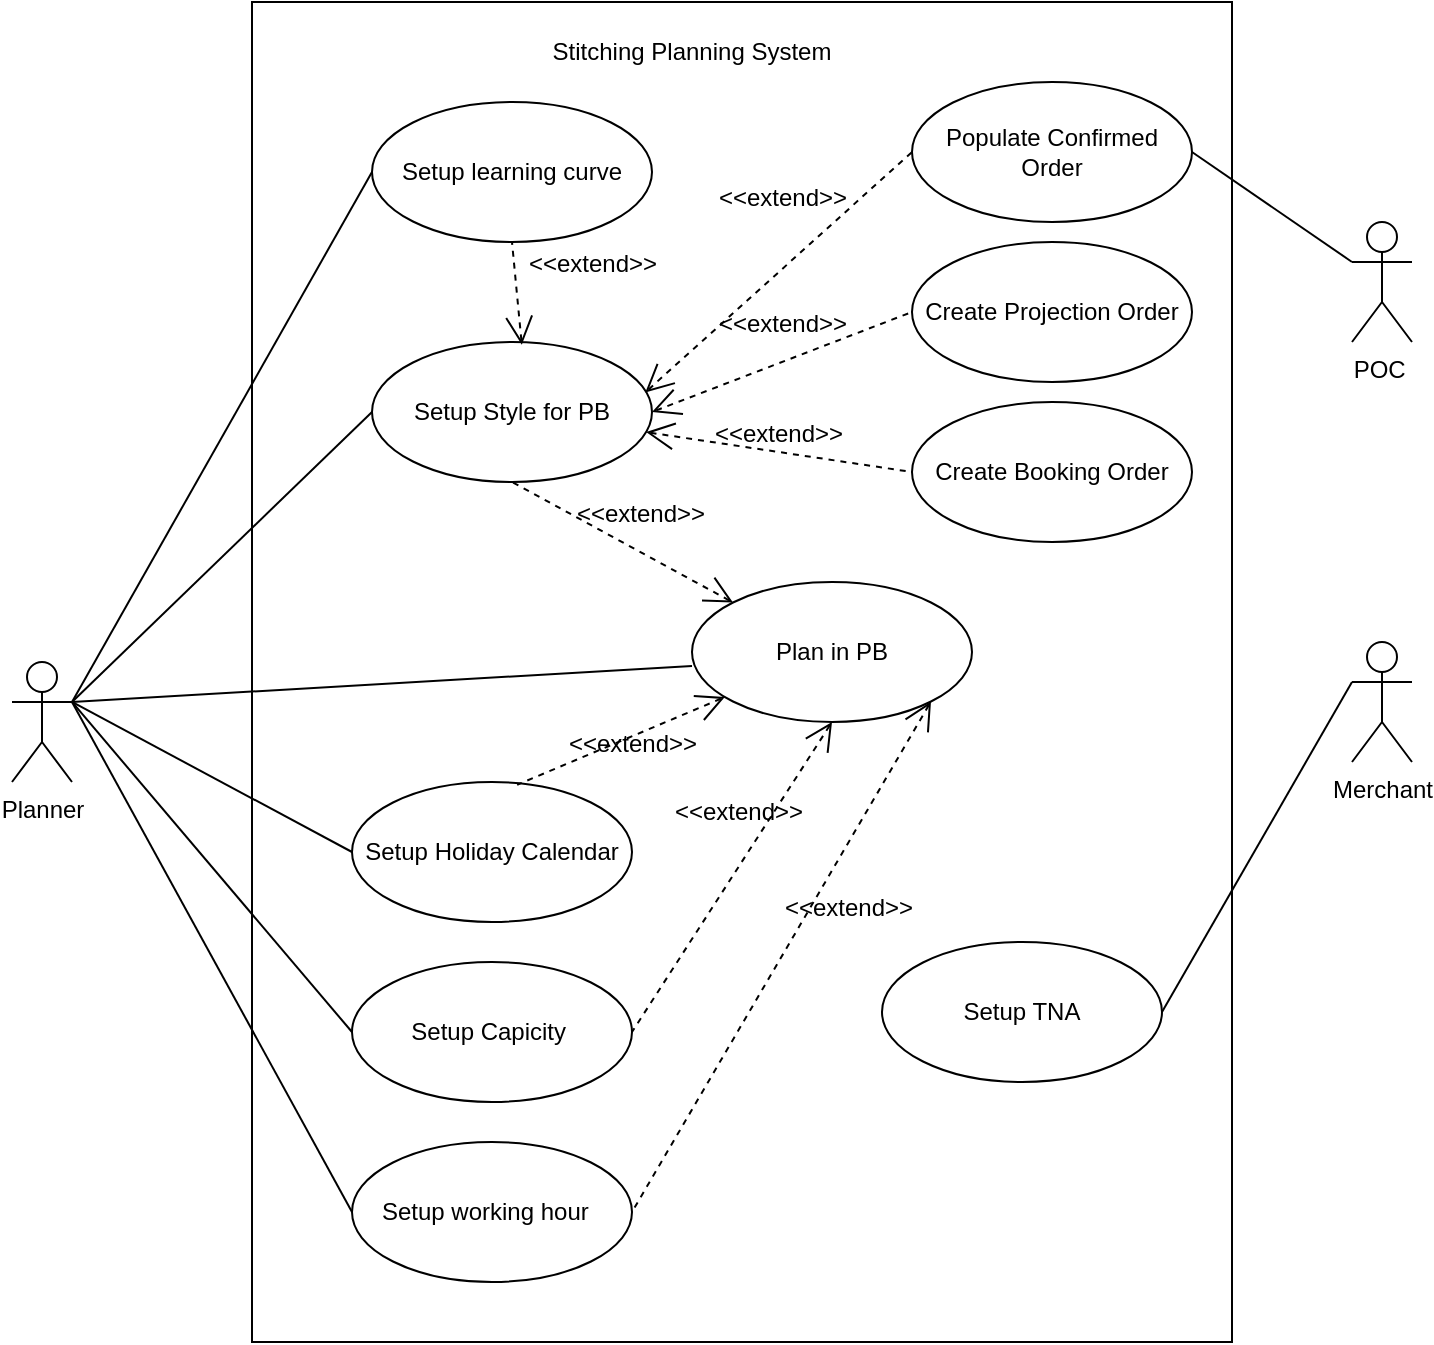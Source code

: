 <mxfile version="16.5.3" type="device"><diagram id="ALnKponOzt4VuiTurYae" name="Page-1"><mxGraphModel dx="794" dy="541" grid="1" gridSize="10" guides="1" tooltips="1" connect="1" arrows="1" fold="1" page="1" pageScale="1" pageWidth="850" pageHeight="1100" math="0" shadow="0"><root><mxCell id="0"/><mxCell id="1" parent="0"/><mxCell id="EBCxUIKVuTzScL9Nidse-2" value="Planner" style="shape=umlActor;verticalLabelPosition=bottom;verticalAlign=top;html=1;outlineConnect=0;" parent="1" vertex="1"><mxGeometry x="30" y="340" width="30" height="60" as="geometry"/></mxCell><mxCell id="EBCxUIKVuTzScL9Nidse-5" value="Merchant" style="shape=umlActor;verticalLabelPosition=bottom;verticalAlign=top;html=1;outlineConnect=0;" parent="1" vertex="1"><mxGeometry x="700" y="330" width="30" height="60" as="geometry"/></mxCell><mxCell id="EBCxUIKVuTzScL9Nidse-11" value="" style="rounded=0;whiteSpace=wrap;html=1;" parent="1" vertex="1"><mxGeometry x="150" y="10" width="490" height="670" as="geometry"/></mxCell><mxCell id="oDzVrae0to3VzGx-cAxR-1" value="Stitching Planning System" style="text;html=1;strokeColor=none;fillColor=none;align=center;verticalAlign=middle;whiteSpace=wrap;rounded=0;" vertex="1" parent="1"><mxGeometry x="290" y="20" width="160" height="30" as="geometry"/></mxCell><mxCell id="oDzVrae0to3VzGx-cAxR-3" value="Plan in PB" style="ellipse;whiteSpace=wrap;html=1;fontSize=12;" vertex="1" parent="1"><mxGeometry x="370" y="300" width="140" height="70" as="geometry"/></mxCell><mxCell id="oDzVrae0to3VzGx-cAxR-4" value="Setup Style for PB" style="ellipse;whiteSpace=wrap;html=1;fontSize=12;" vertex="1" parent="1"><mxGeometry x="210" y="180" width="140" height="70" as="geometry"/></mxCell><mxCell id="oDzVrae0to3VzGx-cAxR-5" value="Create Projection Order" style="ellipse;whiteSpace=wrap;html=1;fontSize=12;" vertex="1" parent="1"><mxGeometry x="480" y="130" width="140" height="70" as="geometry"/></mxCell><mxCell id="oDzVrae0to3VzGx-cAxR-6" value="Create Booking Order" style="ellipse;whiteSpace=wrap;html=1;fontSize=12;" vertex="1" parent="1"><mxGeometry x="480" y="210" width="140" height="70" as="geometry"/></mxCell><mxCell id="oDzVrae0to3VzGx-cAxR-7" value="Setup Holiday Calendar" style="ellipse;whiteSpace=wrap;html=1;fontSize=12;" vertex="1" parent="1"><mxGeometry x="200" y="400" width="140" height="70" as="geometry"/></mxCell><mxCell id="oDzVrae0to3VzGx-cAxR-8" value="Setup learning curve" style="ellipse;whiteSpace=wrap;html=1;fontSize=12;" vertex="1" parent="1"><mxGeometry x="210" y="60" width="140" height="70" as="geometry"/></mxCell><mxCell id="oDzVrae0to3VzGx-cAxR-9" value="Setup Capicity&amp;nbsp;" style="ellipse;whiteSpace=wrap;html=1;fontSize=12;" vertex="1" parent="1"><mxGeometry x="200" y="490" width="140" height="70" as="geometry"/></mxCell><mxCell id="oDzVrae0to3VzGx-cAxR-10" value="Setup working hour&amp;nbsp;&amp;nbsp;" style="ellipse;whiteSpace=wrap;html=1;fontSize=12;" vertex="1" parent="1"><mxGeometry x="200" y="580" width="140" height="70" as="geometry"/></mxCell><mxCell id="oDzVrae0to3VzGx-cAxR-11" value="Setup TNA" style="ellipse;whiteSpace=wrap;html=1;fontSize=12;" vertex="1" parent="1"><mxGeometry x="465" y="480" width="140" height="70" as="geometry"/></mxCell><mxCell id="oDzVrae0to3VzGx-cAxR-12" value="Populate Confirmed Order" style="ellipse;whiteSpace=wrap;html=1;fontSize=12;" vertex="1" parent="1"><mxGeometry x="480" y="50" width="140" height="70" as="geometry"/></mxCell><mxCell id="oDzVrae0to3VzGx-cAxR-13" value="" style="edgeStyle=none;html=1;endArrow=none;verticalAlign=bottom;rounded=0;fontSize=12;entryX=0;entryY=0.333;entryDx=0;entryDy=0;entryPerimeter=0;exitX=1;exitY=0.5;exitDx=0;exitDy=0;" edge="1" parent="1" source="oDzVrae0to3VzGx-cAxR-11" target="EBCxUIKVuTzScL9Nidse-5"><mxGeometry width="160" relative="1" as="geometry"><mxPoint x="550" y="384.5" as="sourcePoint"/><mxPoint x="710" y="384.5" as="targetPoint"/></mxGeometry></mxCell><mxCell id="oDzVrae0to3VzGx-cAxR-16" value="POC&amp;nbsp;" style="shape=umlActor;html=1;verticalLabelPosition=bottom;verticalAlign=top;align=center;fontSize=12;" vertex="1" parent="1"><mxGeometry x="700" y="120" width="30" height="60" as="geometry"/></mxCell><mxCell id="oDzVrae0to3VzGx-cAxR-17" value="" style="edgeStyle=none;html=1;endArrow=none;verticalAlign=bottom;rounded=0;fontSize=12;exitX=1;exitY=0.5;exitDx=0;exitDy=0;entryX=0;entryY=0.333;entryDx=0;entryDy=0;entryPerimeter=0;" edge="1" parent="1" source="oDzVrae0to3VzGx-cAxR-12" target="oDzVrae0to3VzGx-cAxR-16"><mxGeometry width="160" relative="1" as="geometry"><mxPoint x="540" y="520" as="sourcePoint"/><mxPoint x="700" y="520" as="targetPoint"/></mxGeometry></mxCell><mxCell id="oDzVrae0to3VzGx-cAxR-18" value="" style="edgeStyle=none;html=1;endArrow=none;verticalAlign=bottom;rounded=0;fontSize=12;entryX=0;entryY=0.6;entryDx=0;entryDy=0;entryPerimeter=0;exitX=1;exitY=0.333;exitDx=0;exitDy=0;exitPerimeter=0;" edge="1" parent="1" source="EBCxUIKVuTzScL9Nidse-2" target="oDzVrae0to3VzGx-cAxR-3"><mxGeometry width="160" relative="1" as="geometry"><mxPoint x="70" y="210" as="sourcePoint"/><mxPoint x="230" y="210" as="targetPoint"/></mxGeometry></mxCell><mxCell id="oDzVrae0to3VzGx-cAxR-19" value="" style="edgeStyle=none;html=1;endArrow=none;verticalAlign=bottom;rounded=0;fontSize=12;exitX=1;exitY=0.333;exitDx=0;exitDy=0;exitPerimeter=0;entryX=0;entryY=0.5;entryDx=0;entryDy=0;" edge="1" parent="1" source="EBCxUIKVuTzScL9Nidse-2" target="oDzVrae0to3VzGx-cAxR-4"><mxGeometry width="160" relative="1" as="geometry"><mxPoint x="350" y="390" as="sourcePoint"/><mxPoint x="510" y="390" as="targetPoint"/></mxGeometry></mxCell><mxCell id="oDzVrae0to3VzGx-cAxR-22" value="" style="edgeStyle=none;html=1;endArrow=none;verticalAlign=bottom;rounded=0;fontSize=12;entryX=0;entryY=0.5;entryDx=0;entryDy=0;exitX=1;exitY=0.333;exitDx=0;exitDy=0;exitPerimeter=0;" edge="1" parent="1" source="EBCxUIKVuTzScL9Nidse-2" target="oDzVrae0to3VzGx-cAxR-7"><mxGeometry width="160" relative="1" as="geometry"><mxPoint x="40" y="300" as="sourcePoint"/><mxPoint x="210" y="300" as="targetPoint"/></mxGeometry></mxCell><mxCell id="oDzVrae0to3VzGx-cAxR-23" value="" style="edgeStyle=none;html=1;endArrow=none;verticalAlign=bottom;rounded=0;fontSize=12;exitX=1;exitY=0.333;exitDx=0;exitDy=0;exitPerimeter=0;entryX=0;entryY=0.5;entryDx=0;entryDy=0;" edge="1" parent="1" source="EBCxUIKVuTzScL9Nidse-2" target="oDzVrae0to3VzGx-cAxR-9"><mxGeometry width="160" relative="1" as="geometry"><mxPoint x="350" y="390" as="sourcePoint"/><mxPoint x="510" y="390" as="targetPoint"/></mxGeometry></mxCell><mxCell id="oDzVrae0to3VzGx-cAxR-24" value="" style="edgeStyle=none;html=1;endArrow=none;verticalAlign=bottom;rounded=0;fontSize=12;exitX=1;exitY=0.333;exitDx=0;exitDy=0;exitPerimeter=0;entryX=0;entryY=0.5;entryDx=0;entryDy=0;" edge="1" parent="1" source="EBCxUIKVuTzScL9Nidse-2" target="oDzVrae0to3VzGx-cAxR-10"><mxGeometry width="160" relative="1" as="geometry"><mxPoint x="80" y="360" as="sourcePoint"/><mxPoint x="215.04" y="585.99" as="targetPoint"/></mxGeometry></mxCell><mxCell id="oDzVrae0to3VzGx-cAxR-25" value="" style="edgeStyle=none;html=1;endArrow=none;verticalAlign=bottom;rounded=0;fontSize=12;entryX=0;entryY=0.5;entryDx=0;entryDy=0;exitX=1;exitY=0.333;exitDx=0;exitDy=0;exitPerimeter=0;" edge="1" parent="1" source="EBCxUIKVuTzScL9Nidse-2" target="oDzVrae0to3VzGx-cAxR-8"><mxGeometry width="160" relative="1" as="geometry"><mxPoint x="70" y="350" as="sourcePoint"/><mxPoint x="210" y="665" as="targetPoint"/></mxGeometry></mxCell><mxCell id="oDzVrae0to3VzGx-cAxR-27" value="&amp;lt;&amp;lt;extend&amp;gt;&amp;gt;" style="edgeStyle=none;html=1;startArrow=open;endArrow=none;startSize=12;verticalAlign=bottom;dashed=1;labelBackgroundColor=none;rounded=0;fontSize=12;entryX=0;entryY=0.5;entryDx=0;entryDy=0;exitX=0.976;exitY=0.36;exitDx=0;exitDy=0;exitPerimeter=0;" edge="1" parent="1" source="oDzVrae0to3VzGx-cAxR-4" target="oDzVrae0to3VzGx-cAxR-12"><mxGeometry x="0.223" y="20" width="160" relative="1" as="geometry"><mxPoint x="340" y="184.5" as="sourcePoint"/><mxPoint x="430" y="185" as="targetPoint"/><mxPoint as="offset"/></mxGeometry></mxCell><mxCell id="oDzVrae0to3VzGx-cAxR-28" value="&amp;lt;&amp;lt;extend&amp;gt;&amp;gt;" style="edgeStyle=none;html=1;startArrow=open;endArrow=none;startSize=12;verticalAlign=bottom;dashed=1;labelBackgroundColor=none;rounded=0;fontSize=12;exitX=1;exitY=0.5;exitDx=0;exitDy=0;entryX=0;entryY=0.5;entryDx=0;entryDy=0;" edge="1" parent="1" source="oDzVrae0to3VzGx-cAxR-4" target="oDzVrae0to3VzGx-cAxR-5"><mxGeometry x="0.045" y="9" width="160" relative="1" as="geometry"><mxPoint x="320" y="254.5" as="sourcePoint"/><mxPoint x="430" y="255" as="targetPoint"/><mxPoint as="offset"/></mxGeometry></mxCell><mxCell id="oDzVrae0to3VzGx-cAxR-29" value="&amp;lt;&amp;lt;extend&amp;gt;&amp;gt;" style="edgeStyle=none;html=1;startArrow=open;endArrow=none;startSize=12;verticalAlign=bottom;dashed=1;labelBackgroundColor=none;rounded=0;fontSize=12;entryX=0;entryY=0.5;entryDx=0;entryDy=0;" edge="1" parent="1" source="oDzVrae0to3VzGx-cAxR-4" target="oDzVrae0to3VzGx-cAxR-6"><mxGeometry width="160" relative="1" as="geometry"><mxPoint x="265" y="334.5" as="sourcePoint"/><mxPoint x="425" y="334.5" as="targetPoint"/></mxGeometry></mxCell><mxCell id="oDzVrae0to3VzGx-cAxR-30" value="&amp;lt;&amp;lt;extend&amp;gt;&amp;gt;" style="edgeStyle=none;html=1;startArrow=open;endArrow=none;startSize=12;verticalAlign=bottom;dashed=1;labelBackgroundColor=none;rounded=0;fontSize=12;exitX=0.535;exitY=0.02;exitDx=0;exitDy=0;exitPerimeter=0;entryX=0.5;entryY=1;entryDx=0;entryDy=0;" edge="1" parent="1" source="oDzVrae0to3VzGx-cAxR-4" target="oDzVrae0to3VzGx-cAxR-8"><mxGeometry x="0.082" y="-38" width="160" relative="1" as="geometry"><mxPoint x="230" y="390" as="sourcePoint"/><mxPoint x="295" y="170" as="targetPoint"/><mxPoint as="offset"/></mxGeometry></mxCell><mxCell id="oDzVrae0to3VzGx-cAxR-31" value="&amp;lt;&amp;lt;extend&amp;gt;&amp;gt;" style="edgeStyle=none;html=1;startArrow=open;endArrow=none;startSize=12;verticalAlign=bottom;dashed=1;labelBackgroundColor=none;rounded=0;fontSize=12;entryX=0.5;entryY=1;entryDx=0;entryDy=0;exitX=0;exitY=0;exitDx=0;exitDy=0;" edge="1" parent="1" source="oDzVrae0to3VzGx-cAxR-3" target="oDzVrae0to3VzGx-cAxR-4"><mxGeometry x="-0.086" y="-9" width="160" relative="1" as="geometry"><mxPoint x="240" y="180" as="sourcePoint"/><mxPoint x="400" y="180" as="targetPoint"/><mxPoint as="offset"/></mxGeometry></mxCell><mxCell id="oDzVrae0to3VzGx-cAxR-32" value="&amp;lt;&amp;lt;extend&amp;gt;&amp;gt;" style="edgeStyle=none;html=1;startArrow=open;endArrow=none;startSize=12;verticalAlign=bottom;dashed=1;labelBackgroundColor=none;rounded=0;fontSize=12;entryX=0.59;entryY=0.02;entryDx=0;entryDy=0;entryPerimeter=0;" edge="1" parent="1" source="oDzVrae0to3VzGx-cAxR-3" target="oDzVrae0to3VzGx-cAxR-7"><mxGeometry x="-0.017" y="12" width="160" relative="1" as="geometry"><mxPoint x="320" y="360" as="sourcePoint"/><mxPoint x="480" y="360" as="targetPoint"/><mxPoint as="offset"/></mxGeometry></mxCell><mxCell id="oDzVrae0to3VzGx-cAxR-33" value="&amp;lt;&amp;lt;extend&amp;gt;&amp;gt;" style="edgeStyle=none;html=1;startArrow=open;endArrow=none;startSize=12;verticalAlign=bottom;dashed=1;labelBackgroundColor=none;rounded=0;fontSize=12;entryX=1;entryY=0.5;entryDx=0;entryDy=0;exitX=0.5;exitY=1;exitDx=0;exitDy=0;" edge="1" parent="1" source="oDzVrae0to3VzGx-cAxR-3" target="oDzVrae0to3VzGx-cAxR-9"><mxGeometry x="-0.23" y="-10" width="160" relative="1" as="geometry"><mxPoint x="424.599" y="466.295" as="sourcePoint"/><mxPoint x="350.0" y="515.0" as="targetPoint"/><mxPoint as="offset"/></mxGeometry></mxCell><mxCell id="oDzVrae0to3VzGx-cAxR-34" value="&amp;lt;&amp;lt;extend&amp;gt;&amp;gt;" style="edgeStyle=none;html=1;startArrow=open;endArrow=none;startSize=12;verticalAlign=bottom;dashed=1;labelBackgroundColor=none;rounded=0;fontSize=12;entryX=1;entryY=0.5;entryDx=0;entryDy=0;exitX=1;exitY=1;exitDx=0;exitDy=0;" edge="1" parent="1" source="oDzVrae0to3VzGx-cAxR-3" target="oDzVrae0to3VzGx-cAxR-10"><mxGeometry x="-0.201" y="21" width="160" relative="1" as="geometry"><mxPoint x="450" y="380.0" as="sourcePoint"/><mxPoint x="340.0" y="525" as="targetPoint"/><mxPoint as="offset"/></mxGeometry></mxCell></root></mxGraphModel></diagram></mxfile>